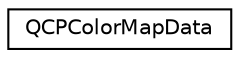 digraph "Graphical Class Hierarchy"
{
  edge [fontname="Helvetica",fontsize="10",labelfontname="Helvetica",labelfontsize="10"];
  node [fontname="Helvetica",fontsize="10",shape=record];
  rankdir="LR";
  Node0 [label="QCPColorMapData",height=0.2,width=0.4,color="black", fillcolor="white", style="filled",URL="$classQCPColorMapData.html",tooltip="Holds the two-dimensional data of a QCPColorMap plottable. "];
}
